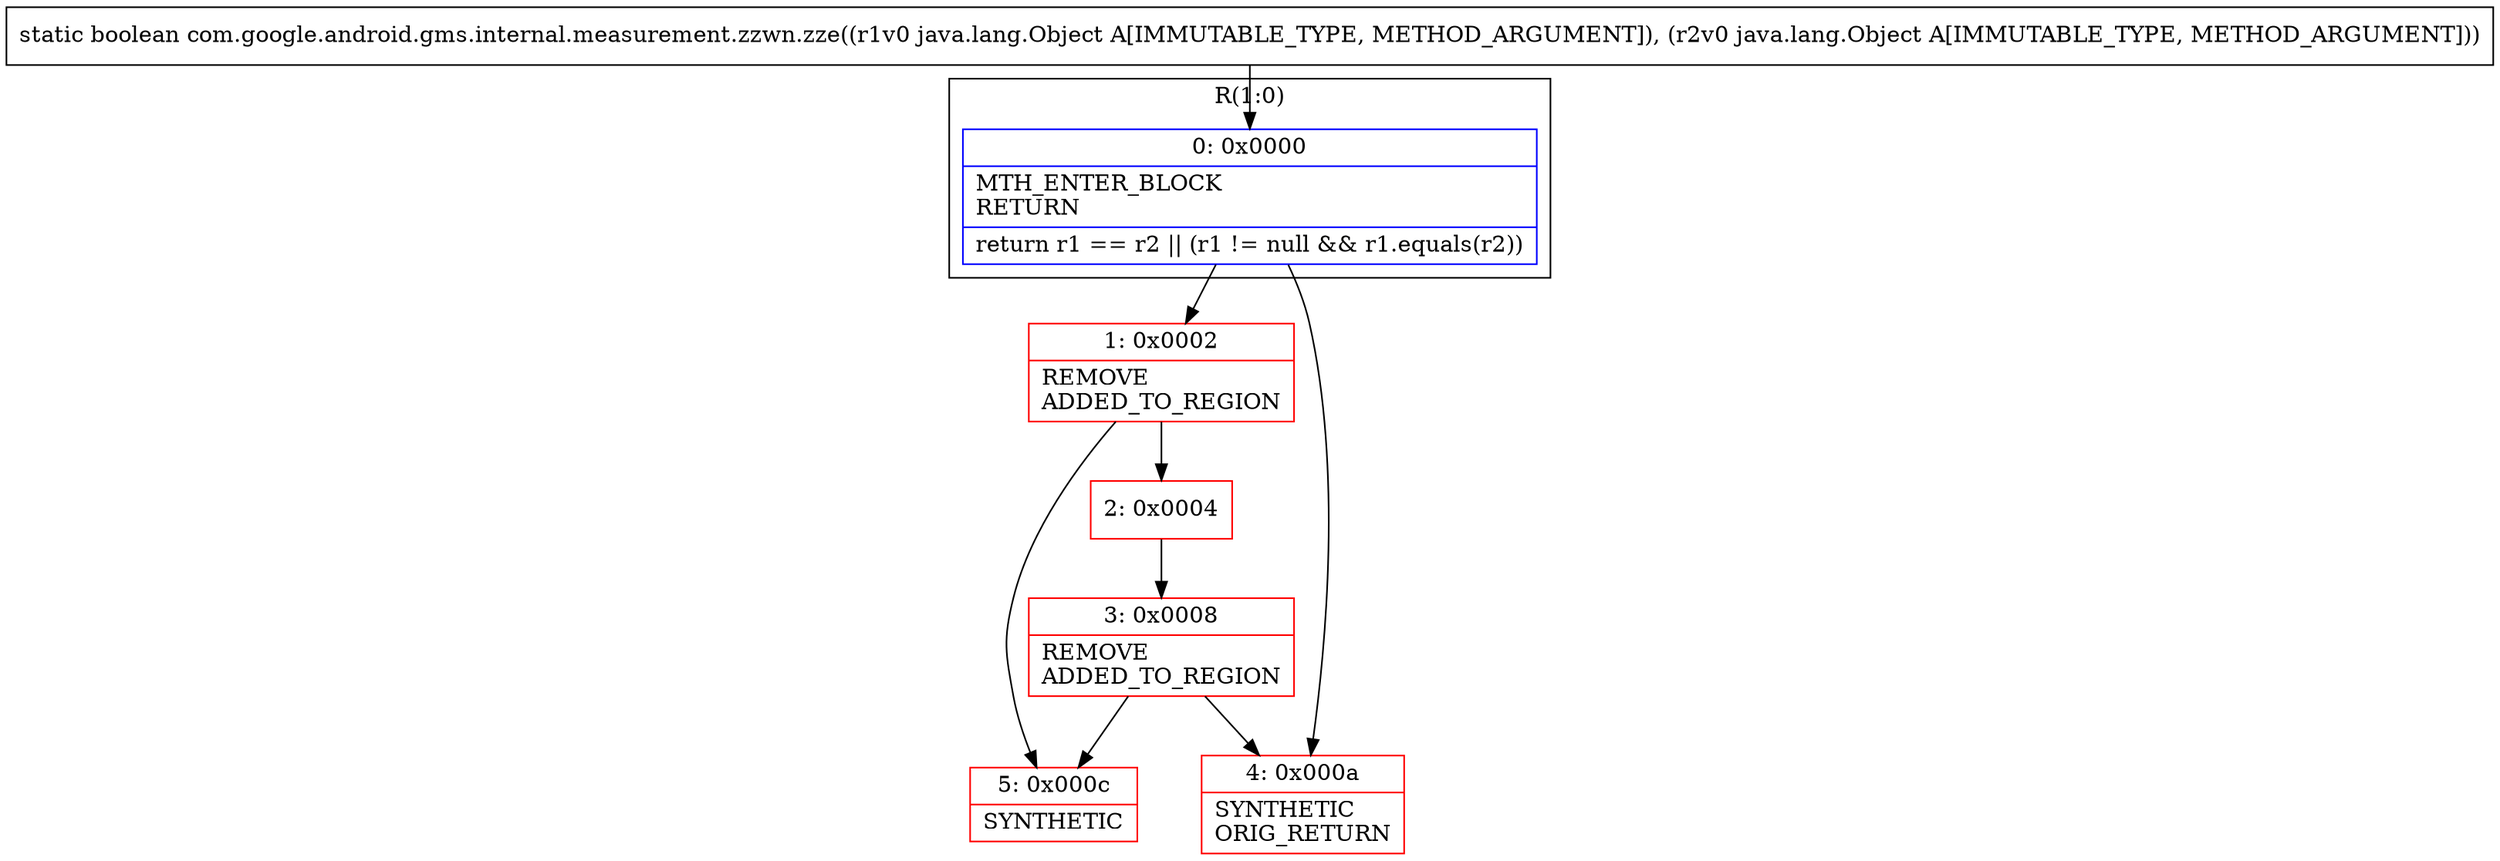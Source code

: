 digraph "CFG forcom.google.android.gms.internal.measurement.zzwn.zze(Ljava\/lang\/Object;Ljava\/lang\/Object;)Z" {
subgraph cluster_Region_203932423 {
label = "R(1:0)";
node [shape=record,color=blue];
Node_0 [shape=record,label="{0\:\ 0x0000|MTH_ENTER_BLOCK\lRETURN\l|return r1 == r2 \|\| (r1 != null && r1.equals(r2))\l}"];
}
Node_1 [shape=record,color=red,label="{1\:\ 0x0002|REMOVE\lADDED_TO_REGION\l}"];
Node_2 [shape=record,color=red,label="{2\:\ 0x0004}"];
Node_3 [shape=record,color=red,label="{3\:\ 0x0008|REMOVE\lADDED_TO_REGION\l}"];
Node_4 [shape=record,color=red,label="{4\:\ 0x000a|SYNTHETIC\lORIG_RETURN\l}"];
Node_5 [shape=record,color=red,label="{5\:\ 0x000c|SYNTHETIC\l}"];
MethodNode[shape=record,label="{static boolean com.google.android.gms.internal.measurement.zzwn.zze((r1v0 java.lang.Object A[IMMUTABLE_TYPE, METHOD_ARGUMENT]), (r2v0 java.lang.Object A[IMMUTABLE_TYPE, METHOD_ARGUMENT])) }"];
MethodNode -> Node_0;
Node_0 -> Node_1;
Node_0 -> Node_4;
Node_1 -> Node_2;
Node_1 -> Node_5;
Node_2 -> Node_3;
Node_3 -> Node_4;
Node_3 -> Node_5;
}


